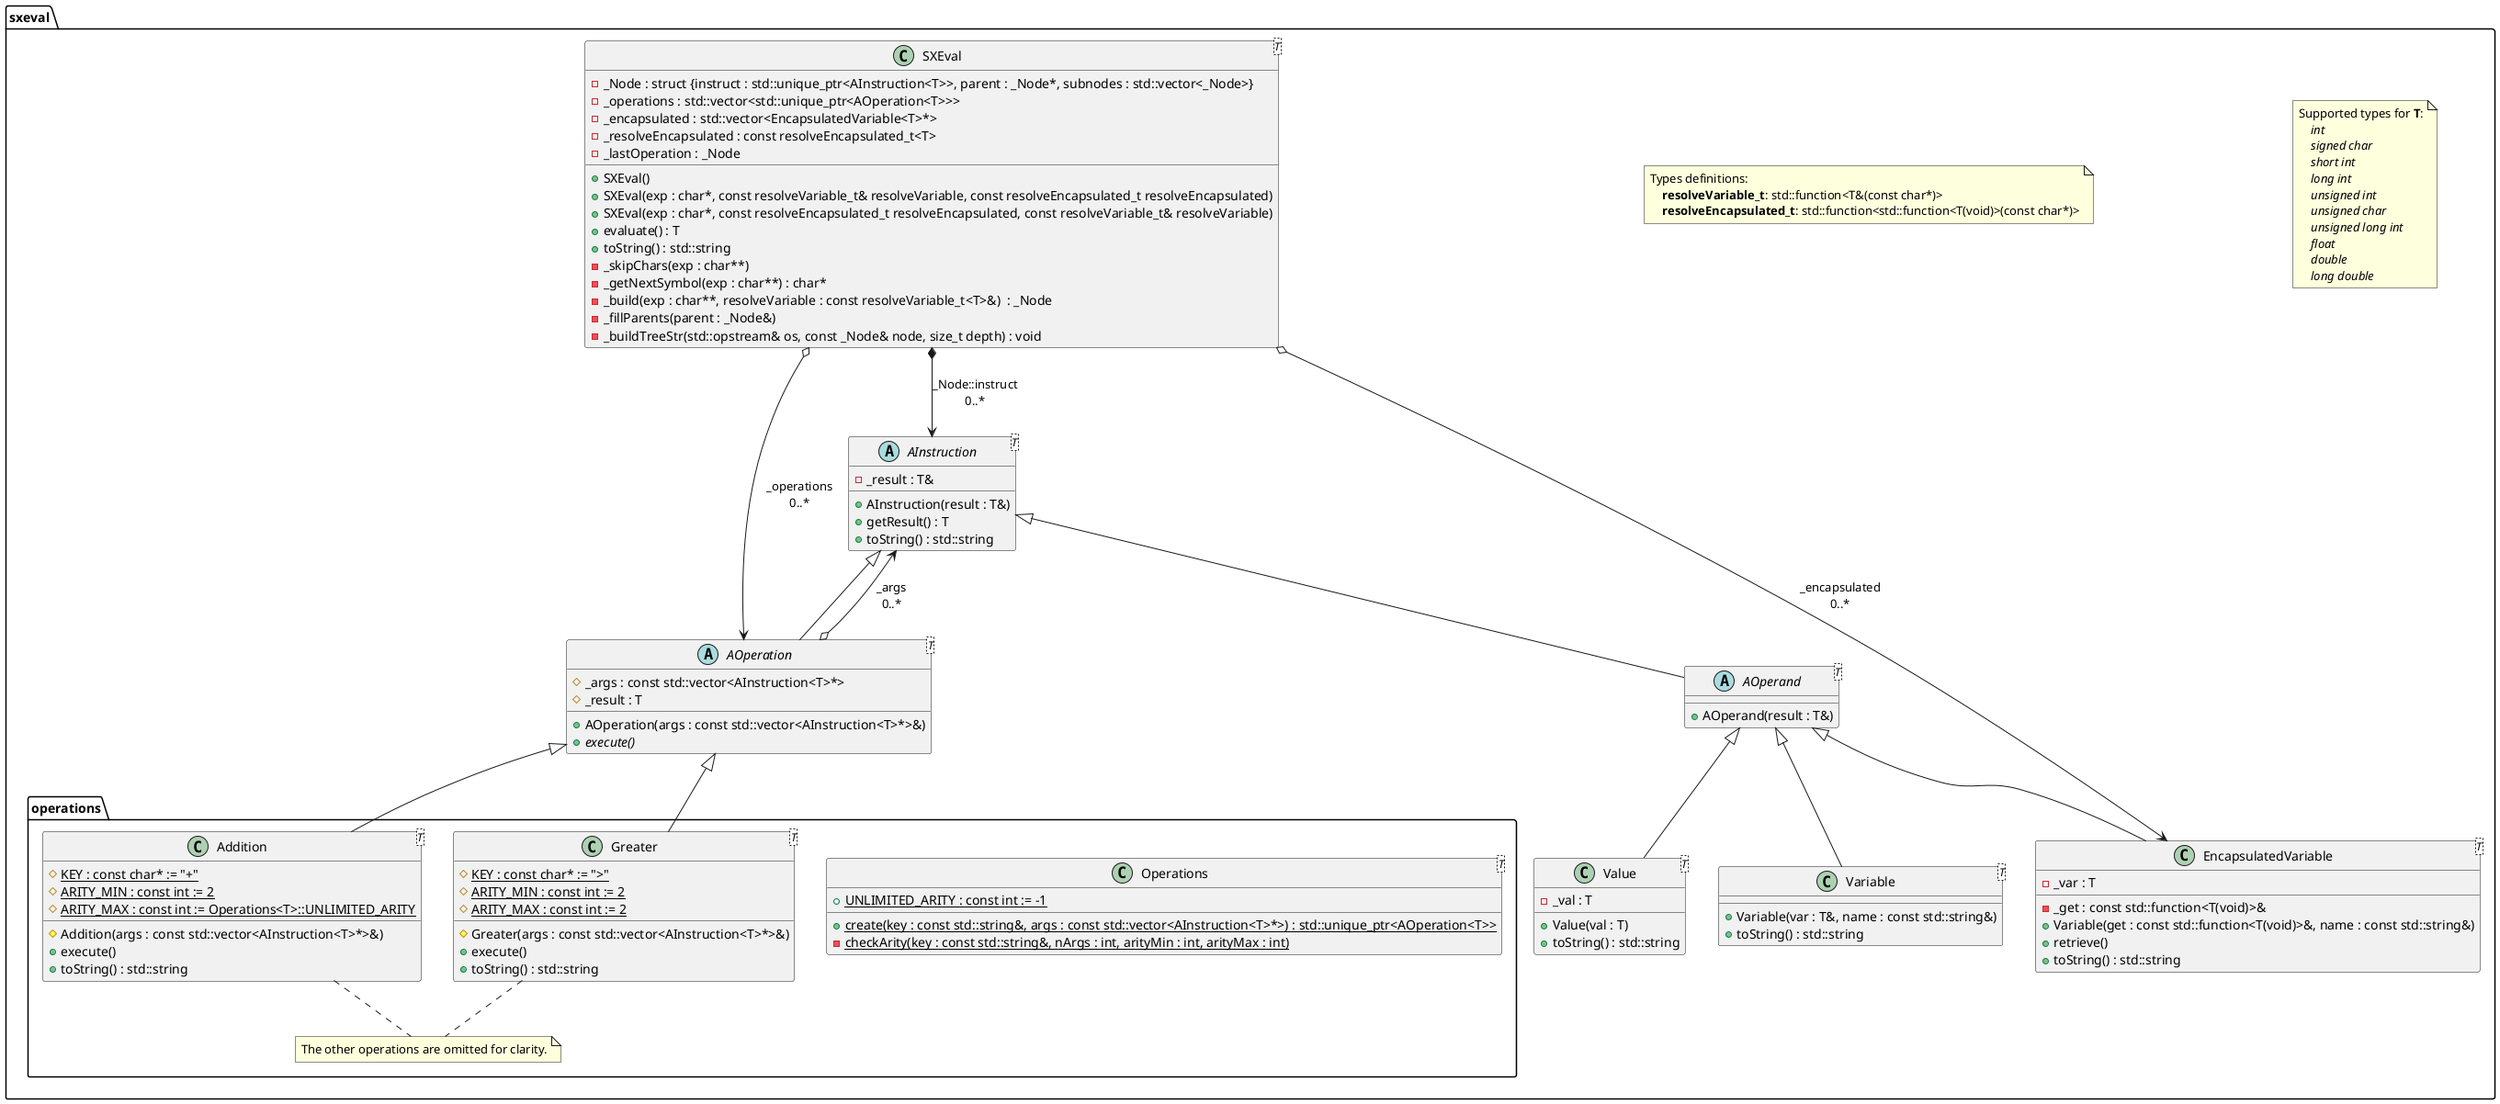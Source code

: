 @startuml

package sxeval {

    note as T_Note
        Supported types for <b>T</b>:
            <i>int</i>
            <i>signed char</i>
            <i>short int</i>
            <i>long int</i>
            <i>unsigned int</i>
            <i>unsigned char</i>
            <i>unsigned long int</i>
            <i>float</i>
            <i>double</i>
            <i>long double</i>
    end note

    note as alias_Note
        Types definitions:
            <b>resolveVariable_t</b>: std::function<T&(const char*)>
            <b>resolveEncapsulated_t</b>: std::function<std::function<T(void)>(const char*)>
    end note

    class SXEval<T> {
        - _Node : struct {instruct : std::unique_ptr<AInstruction<T>>, parent : _Node*, subnodes : std::vector<_Node>}
        -_operations : std::vector<std::unique_ptr<AOperation<T>>>
        -_encapsulated : std::vector<EncapsulatedVariable<T>*>
        -_resolveEncapsulated : const resolveEncapsulated_t<T>
        -_lastOperation : _Node
        +SXEval()
        +SXEval(exp : char*, const resolveVariable_t& resolveVariable, const resolveEncapsulated_t resolveEncapsulated)
        +SXEval(exp : char*, const resolveEncapsulated_t resolveEncapsulated, const resolveVariable_t& resolveVariable)
        +evaluate() : T
        +toString() : std::string
        -_skipChars(exp : char**)
        -_getNextSymbol(exp : char**) : char*
        -_build(exp : char**, resolveVariable : const resolveVariable_t<T>&)  : _Node
        -_fillParents(parent : _Node&)
        -_buildTreeStr(std::opstream& os, const _Node& node, size_t depth) : void
    }


    abstract class AInstruction<T> {
        -_result : T&
        +AInstruction(result : T&)
        +getResult() : T
        +toString() : std::string
    }

    abstract class AOperation<T> extends AInstruction {
        #_args : const std::vector<AInstruction<T>*>
        #_result : T
        +AOperation(args : const std::vector<AInstruction<T>*>&)
        +{abstract} execute()
    }

    abstract class AOperand<T> extends AInstruction {
        +AOperand(result : T&)
    }

    class Value<T> extends AOperand {
        -_val : T
        +Value(val : T)
        +toString() : std::string
    }

    class Variable<T> extends AOperand {
        +Variable(var : T&, name : const std::string&)
        +toString() : std::string
    }

    class EncapsulatedVariable<T> extends AOperand {
        -_var : T
        -_get : const std::function<T(void)>&
        +Variable(get : const std::function<T(void)>&, name : const std::string&)
        +retrieve()
        +toString() : std::string
    }

    package operations {

        class Operations<T> {
            +{static} UNLIMITED_ARITY : const int := -1
            +{static} create(key : const std::string&, args : const std::vector<AInstruction<T>*>) : std::unique_ptr<AOperation<T>>
            -{static} checkArity(key : const std::string&, nArgs : int, arityMin : int, arityMax : int)
        }

        class Addition<T> {
            #{static} KEY : const char* := "+"
            #{static} ARITY_MIN : const int := 2
            #{static} ARITY_MAX : const int := Operations<T>::UNLIMITED_ARITY
            #Addition(args : const std::vector<AInstruction<T>*>&)
            +execute()
            +toString() : std::string
        }

        class Greater<T> {
            #{static} KEY : const char* := ">"
            #{static} ARITY_MIN : const int := 2
            #{static} ARITY_MAX : const int := 2
            #Greater(args : const std::vector<AInstruction<T>*>&)
            +execute()
            +toString() : std::string
        }

        Addition -up-|> AOperation
        Greater -up-|> AOperation

        note "The other operations are omitted for clarity." as ope_Note
        Addition .. ope_Note
        Greater .. ope_Note

    }

    SXEval *--> AInstruction : _Node::instruct\n0..*
    SXEval o--> AOperation : _operations\n0..*
    SXEval o--> EncapsulatedVariable : _encapsulated\n0..*
    AOperation o-up-> AInstruction : _args\n0..*

}

@enduml
